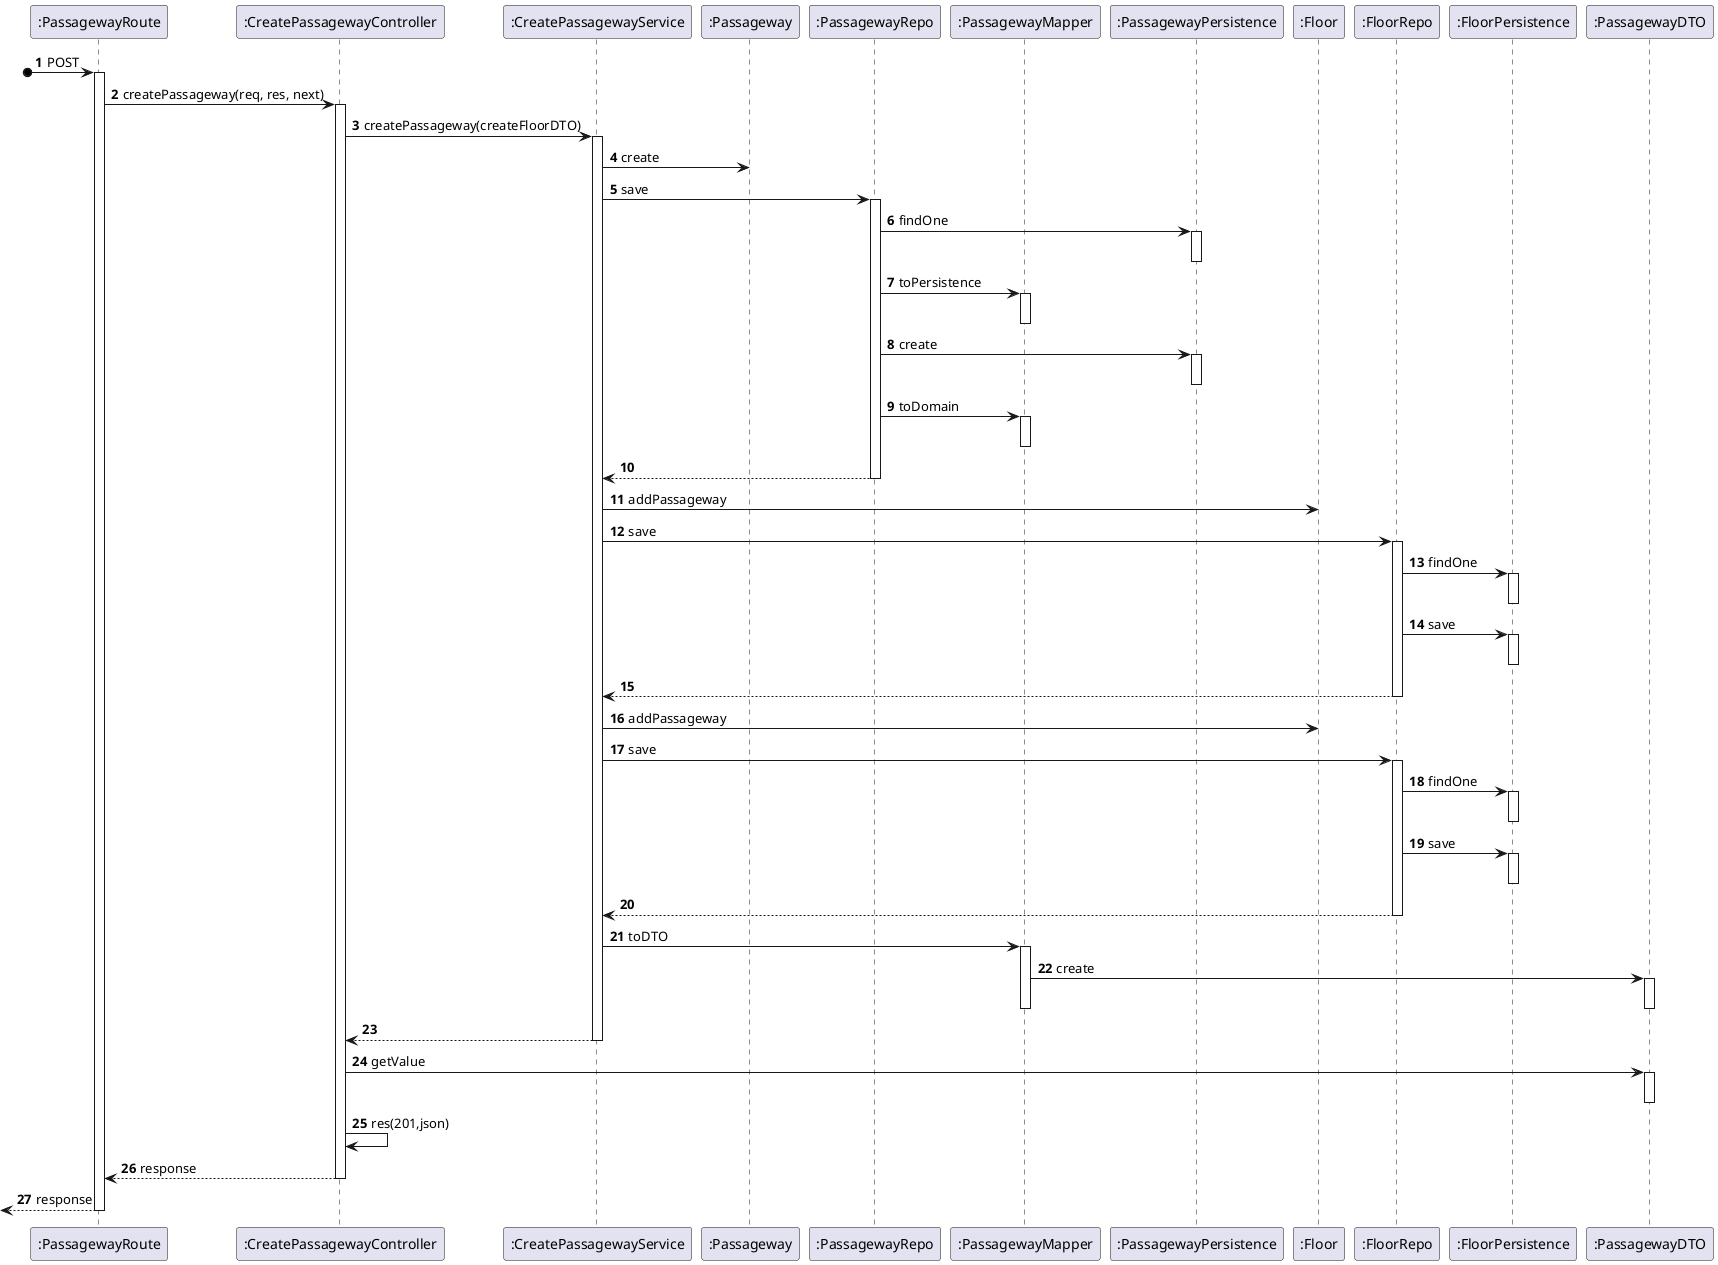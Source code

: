 @startuml

autonumber

participant ":PassagewayRoute" as Floor
participant ":CreatePassagewayController" as Controller
participant ":CreatePassagewayService" as Service
participant ":Passageway" as Class
participant ":PassagewayRepo" as Repo
participant ":PassagewayMapper" as Map
participant ":PassagewayPersistence" as FloorPersistence
participant ":Floor" as Building
participant ":FloorRepo" as BuildingRepo
participant ":FloorPersistence" as BuildingPersistence
participant ":PassagewayDTO" as DTO

?o->Floor: POST
activate Floor

Floor -> Controller: createPassageway(req, res, next)
activate Controller



Controller -> Service: createPassageway(createFloorDTO)
activate Service

Service -> Class:create

Service -> Repo: save
activate Repo

Repo -> FloorPersistence: findOne
activate FloorPersistence
deactivate FloorPersistence

Repo -> Map: toPersistence
activate Map
deactivate Map


Repo -> FloorPersistence: create
activate FloorPersistence
deactivate FloorPersistence

Repo -> Map: toDomain
activate Map
deactivate Map


Repo --> Service
deactivate Repo

Service -> Building: addPassageway

Service -> BuildingRepo: save
activate BuildingRepo
BuildingRepo -> BuildingPersistence: findOne
activate BuildingPersistence
deactivate BuildingPersistence

BuildingRepo -> BuildingPersistence: save
activate BuildingPersistence
deactivate BuildingPersistence

BuildingRepo --> Service
deactivate BuildingRepo

Service -> Building: addPassageway

Service -> BuildingRepo: save
activate BuildingRepo
BuildingRepo -> BuildingPersistence: findOne
activate BuildingPersistence
deactivate BuildingPersistence

BuildingRepo -> BuildingPersistence: save
activate BuildingPersistence
deactivate BuildingPersistence

BuildingRepo --> Service
deactivate BuildingRepo


Service -> Map: toDTO
activate Map
Map -> DTO: create
activate DTO
deactivate DTO
deactivate Map

Service --> Controller:
deactivate Service

Controller -> DTO: getValue
activate DTO
deactivate DTO

Controller -> Controller: res(201,json)

Controller --> Floor: response
deactivate Controller

<--Floor: response
deactivate Floor


@enduml
